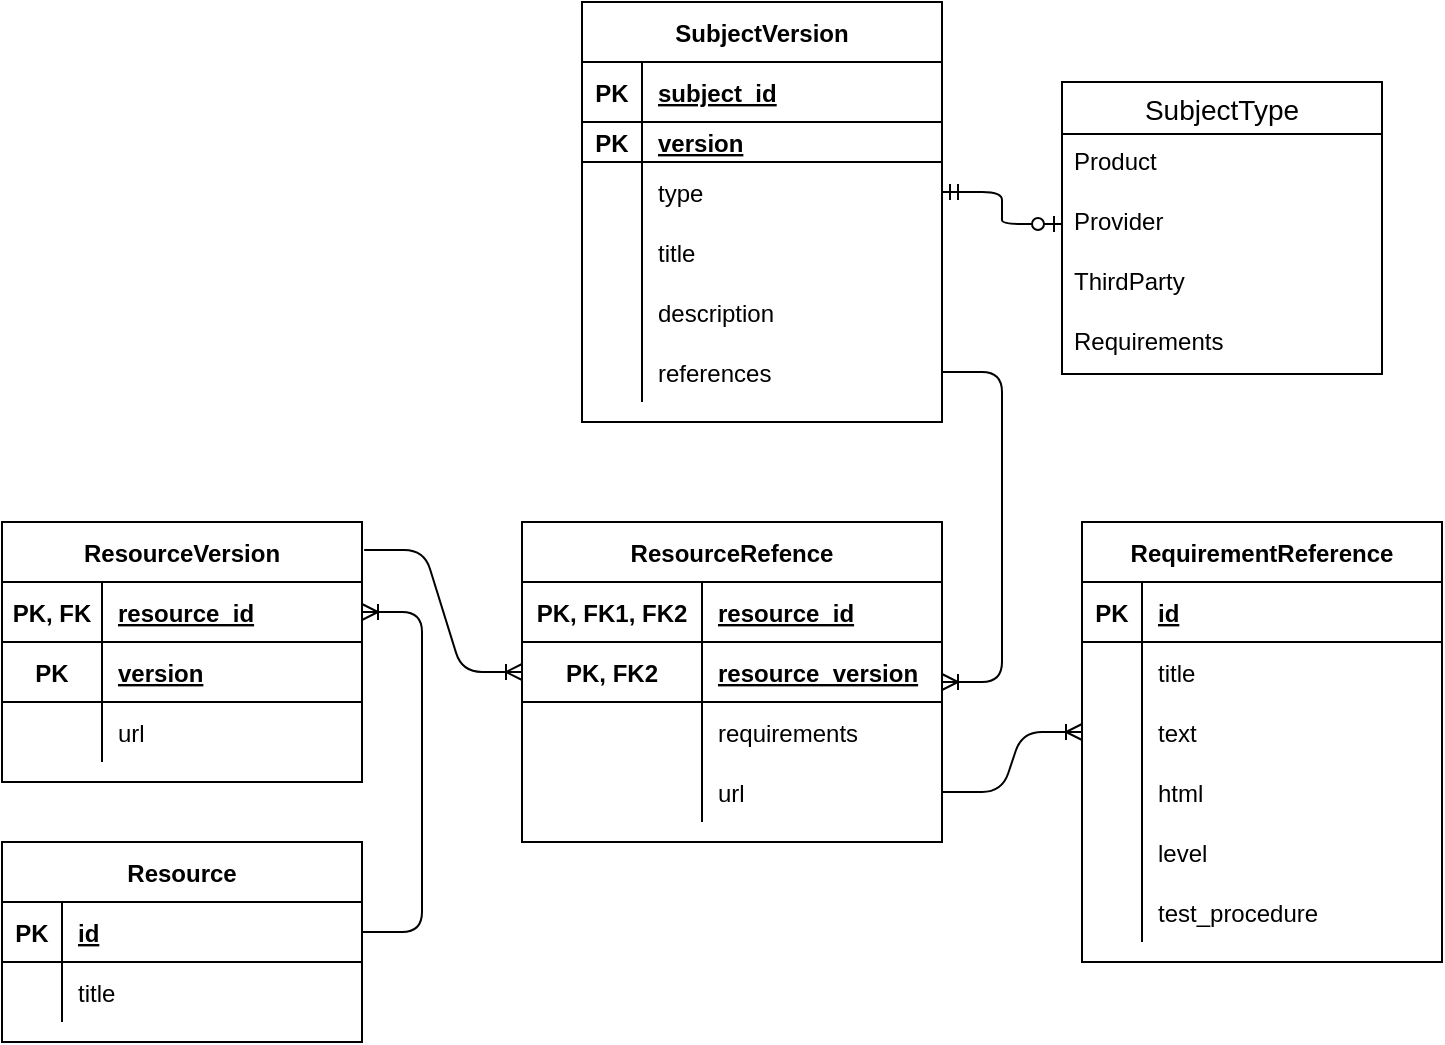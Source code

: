 <mxfile version="13.8.0" type="github">
  <diagram id="R2lEEEUBdFMjLlhIrx00" name="Page-1">
    <mxGraphModel dx="1085" dy="598" grid="1" gridSize="10" guides="1" tooltips="1" connect="1" arrows="1" fold="1" page="1" pageScale="1" pageWidth="850" pageHeight="1100" math="0" shadow="0" extFonts="Permanent Marker^https://fonts.googleapis.com/css?family=Permanent+Marker">
      <root>
        <mxCell id="0" />
        <mxCell id="1" parent="0" />
        <mxCell id="C-vyLk0tnHw3VtMMgP7b-13" value="SubjectVersion" style="shape=table;startSize=30;container=1;collapsible=1;childLayout=tableLayout;fixedRows=1;rowLines=0;fontStyle=1;align=center;resizeLast=1;" parent="1" vertex="1">
          <mxGeometry x="340" y="90" width="180" height="210" as="geometry" />
        </mxCell>
        <mxCell id="DWt9k8COlvQFSIsHi1i5-4" value="" style="shape=partialRectangle;collapsible=0;dropTarget=0;pointerEvents=0;fillColor=none;points=[[0,0.5],[1,0.5]];portConstraint=eastwest;top=0;left=0;right=0;bottom=1;" vertex="1" parent="C-vyLk0tnHw3VtMMgP7b-13">
          <mxGeometry y="30" width="180" height="30" as="geometry" />
        </mxCell>
        <mxCell id="DWt9k8COlvQFSIsHi1i5-5" value="PK" style="shape=partialRectangle;overflow=hidden;connectable=0;fillColor=none;top=0;left=0;bottom=0;right=0;fontStyle=1;" vertex="1" parent="DWt9k8COlvQFSIsHi1i5-4">
          <mxGeometry width="30" height="30" as="geometry" />
        </mxCell>
        <mxCell id="DWt9k8COlvQFSIsHi1i5-6" value="subject_id" style="shape=partialRectangle;overflow=hidden;connectable=0;fillColor=none;top=0;left=0;bottom=0;right=0;align=left;spacingLeft=6;fontStyle=5;" vertex="1" parent="DWt9k8COlvQFSIsHi1i5-4">
          <mxGeometry x="30" width="150" height="30" as="geometry" />
        </mxCell>
        <mxCell id="C-vyLk0tnHw3VtMMgP7b-14" value="" style="shape=partialRectangle;collapsible=0;dropTarget=0;pointerEvents=0;fillColor=none;points=[[0,0.5],[1,0.5]];portConstraint=eastwest;top=0;left=0;right=0;bottom=1;" parent="C-vyLk0tnHw3VtMMgP7b-13" vertex="1">
          <mxGeometry y="60" width="180" height="20" as="geometry" />
        </mxCell>
        <mxCell id="C-vyLk0tnHw3VtMMgP7b-15" value="PK" style="shape=partialRectangle;overflow=hidden;connectable=0;fillColor=none;top=0;left=0;bottom=0;right=0;fontStyle=1;" parent="C-vyLk0tnHw3VtMMgP7b-14" vertex="1">
          <mxGeometry width="30" height="20" as="geometry" />
        </mxCell>
        <mxCell id="C-vyLk0tnHw3VtMMgP7b-16" value="version" style="shape=partialRectangle;overflow=hidden;connectable=0;fillColor=none;top=0;left=0;bottom=0;right=0;align=left;spacingLeft=6;fontStyle=5;" parent="C-vyLk0tnHw3VtMMgP7b-14" vertex="1">
          <mxGeometry x="30" width="150" height="20" as="geometry" />
        </mxCell>
        <mxCell id="C-vyLk0tnHw3VtMMgP7b-17" value="" style="shape=partialRectangle;collapsible=0;dropTarget=0;pointerEvents=0;fillColor=none;points=[[0,0.5],[1,0.5]];portConstraint=eastwest;top=0;left=0;right=0;bottom=0;" parent="C-vyLk0tnHw3VtMMgP7b-13" vertex="1">
          <mxGeometry y="80" width="180" height="30" as="geometry" />
        </mxCell>
        <mxCell id="C-vyLk0tnHw3VtMMgP7b-18" value="" style="shape=partialRectangle;overflow=hidden;connectable=0;fillColor=none;top=0;left=0;bottom=0;right=0;" parent="C-vyLk0tnHw3VtMMgP7b-17" vertex="1">
          <mxGeometry width="30" height="30" as="geometry" />
        </mxCell>
        <mxCell id="C-vyLk0tnHw3VtMMgP7b-19" value="type" style="shape=partialRectangle;overflow=hidden;connectable=0;fillColor=none;top=0;left=0;bottom=0;right=0;align=left;spacingLeft=6;" parent="C-vyLk0tnHw3VtMMgP7b-17" vertex="1">
          <mxGeometry x="30" width="150" height="30" as="geometry" />
        </mxCell>
        <mxCell id="C-vyLk0tnHw3VtMMgP7b-20" value="" style="shape=partialRectangle;collapsible=0;dropTarget=0;pointerEvents=0;fillColor=none;points=[[0,0.5],[1,0.5]];portConstraint=eastwest;top=0;left=0;right=0;bottom=0;" parent="C-vyLk0tnHw3VtMMgP7b-13" vertex="1">
          <mxGeometry y="110" width="180" height="30" as="geometry" />
        </mxCell>
        <mxCell id="C-vyLk0tnHw3VtMMgP7b-21" value="" style="shape=partialRectangle;overflow=hidden;connectable=0;fillColor=none;top=0;left=0;bottom=0;right=0;" parent="C-vyLk0tnHw3VtMMgP7b-20" vertex="1">
          <mxGeometry width="30" height="30" as="geometry" />
        </mxCell>
        <mxCell id="C-vyLk0tnHw3VtMMgP7b-22" value="title" style="shape=partialRectangle;overflow=hidden;connectable=0;fillColor=none;top=0;left=0;bottom=0;right=0;align=left;spacingLeft=6;" parent="C-vyLk0tnHw3VtMMgP7b-20" vertex="1">
          <mxGeometry x="30" width="150" height="30" as="geometry" />
        </mxCell>
        <mxCell id="DWt9k8COlvQFSIsHi1i5-10" value="" style="shape=partialRectangle;collapsible=0;dropTarget=0;pointerEvents=0;fillColor=none;points=[[0,0.5],[1,0.5]];portConstraint=eastwest;top=0;left=0;right=0;bottom=0;" vertex="1" parent="C-vyLk0tnHw3VtMMgP7b-13">
          <mxGeometry y="140" width="180" height="30" as="geometry" />
        </mxCell>
        <mxCell id="DWt9k8COlvQFSIsHi1i5-11" value="" style="shape=partialRectangle;overflow=hidden;connectable=0;fillColor=none;top=0;left=0;bottom=0;right=0;" vertex="1" parent="DWt9k8COlvQFSIsHi1i5-10">
          <mxGeometry width="30" height="30" as="geometry" />
        </mxCell>
        <mxCell id="DWt9k8COlvQFSIsHi1i5-12" value="description" style="shape=partialRectangle;overflow=hidden;connectable=0;fillColor=none;top=0;left=0;bottom=0;right=0;align=left;spacingLeft=6;" vertex="1" parent="DWt9k8COlvQFSIsHi1i5-10">
          <mxGeometry x="30" width="150" height="30" as="geometry" />
        </mxCell>
        <mxCell id="DWt9k8COlvQFSIsHi1i5-7" value="" style="shape=partialRectangle;collapsible=0;dropTarget=0;pointerEvents=0;fillColor=none;points=[[0,0.5],[1,0.5]];portConstraint=eastwest;top=0;left=0;right=0;bottom=0;" vertex="1" parent="C-vyLk0tnHw3VtMMgP7b-13">
          <mxGeometry y="170" width="180" height="30" as="geometry" />
        </mxCell>
        <mxCell id="DWt9k8COlvQFSIsHi1i5-8" value="" style="shape=partialRectangle;overflow=hidden;connectable=0;fillColor=none;top=0;left=0;bottom=0;right=0;" vertex="1" parent="DWt9k8COlvQFSIsHi1i5-7">
          <mxGeometry width="30" height="30" as="geometry" />
        </mxCell>
        <mxCell id="DWt9k8COlvQFSIsHi1i5-9" value="references" style="shape=partialRectangle;overflow=hidden;connectable=0;fillColor=none;top=0;left=0;bottom=0;right=0;align=left;spacingLeft=6;" vertex="1" parent="DWt9k8COlvQFSIsHi1i5-7">
          <mxGeometry x="30" width="150" height="30" as="geometry" />
        </mxCell>
        <mxCell id="DWt9k8COlvQFSIsHi1i5-14" value="SubjectType" style="swimlane;fontStyle=0;childLayout=stackLayout;horizontal=1;startSize=26;horizontalStack=0;resizeParent=1;resizeParentMax=0;resizeLast=0;collapsible=1;marginBottom=0;align=center;fontSize=14;" vertex="1" parent="1">
          <mxGeometry x="580" y="130" width="160" height="146" as="geometry" />
        </mxCell>
        <mxCell id="DWt9k8COlvQFSIsHi1i5-15" value="Product" style="text;strokeColor=none;fillColor=none;spacingLeft=4;spacingRight=4;overflow=hidden;rotatable=0;points=[[0,0.5],[1,0.5]];portConstraint=eastwest;fontSize=12;" vertex="1" parent="DWt9k8COlvQFSIsHi1i5-14">
          <mxGeometry y="26" width="160" height="30" as="geometry" />
        </mxCell>
        <mxCell id="DWt9k8COlvQFSIsHi1i5-16" value="Provider" style="text;strokeColor=none;fillColor=none;spacingLeft=4;spacingRight=4;overflow=hidden;rotatable=0;points=[[0,0.5],[1,0.5]];portConstraint=eastwest;fontSize=12;" vertex="1" parent="DWt9k8COlvQFSIsHi1i5-14">
          <mxGeometry y="56" width="160" height="30" as="geometry" />
        </mxCell>
        <mxCell id="DWt9k8COlvQFSIsHi1i5-17" value="ThirdParty" style="text;strokeColor=none;fillColor=none;spacingLeft=4;spacingRight=4;overflow=hidden;rotatable=0;points=[[0,0.5],[1,0.5]];portConstraint=eastwest;fontSize=12;" vertex="1" parent="DWt9k8COlvQFSIsHi1i5-14">
          <mxGeometry y="86" width="160" height="30" as="geometry" />
        </mxCell>
        <mxCell id="DWt9k8COlvQFSIsHi1i5-19" value="Requirements" style="text;strokeColor=none;fillColor=none;spacingLeft=4;spacingRight=4;overflow=hidden;rotatable=0;points=[[0,0.5],[1,0.5]];portConstraint=eastwest;fontSize=12;" vertex="1" parent="DWt9k8COlvQFSIsHi1i5-14">
          <mxGeometry y="116" width="160" height="30" as="geometry" />
        </mxCell>
        <mxCell id="DWt9k8COlvQFSIsHi1i5-18" value="" style="edgeStyle=entityRelationEdgeStyle;fontSize=12;html=1;endArrow=ERzeroToOne;startArrow=ERmandOne;entryX=0;entryY=0.5;entryDx=0;entryDy=0;exitX=1;exitY=0.5;exitDx=0;exitDy=0;" edge="1" parent="1" source="C-vyLk0tnHw3VtMMgP7b-17" target="DWt9k8COlvQFSIsHi1i5-16">
          <mxGeometry width="100" height="100" relative="1" as="geometry">
            <mxPoint x="340" y="460" as="sourcePoint" />
            <mxPoint x="440" y="360" as="targetPoint" />
          </mxGeometry>
        </mxCell>
        <mxCell id="DWt9k8COlvQFSIsHi1i5-20" value="" style="edgeStyle=entityRelationEdgeStyle;fontSize=12;html=1;endArrow=ERoneToMany;exitX=1;exitY=0.5;exitDx=0;exitDy=0;" edge="1" parent="1" source="DWt9k8COlvQFSIsHi1i5-7" target="DWt9k8COlvQFSIsHi1i5-21">
          <mxGeometry width="100" height="100" relative="1" as="geometry">
            <mxPoint x="460" y="280" as="sourcePoint" />
            <mxPoint x="570" y="420" as="targetPoint" />
          </mxGeometry>
        </mxCell>
        <mxCell id="DWt9k8COlvQFSIsHi1i5-21" value="ResourceRefence" style="shape=table;startSize=30;container=1;collapsible=1;childLayout=tableLayout;fixedRows=1;rowLines=0;fontStyle=1;align=center;resizeLast=1;" vertex="1" parent="1">
          <mxGeometry x="310" y="350" width="210" height="160" as="geometry" />
        </mxCell>
        <mxCell id="DWt9k8COlvQFSIsHi1i5-34" value="" style="shape=partialRectangle;collapsible=0;dropTarget=0;pointerEvents=0;fillColor=none;top=0;left=0;bottom=1;right=0;points=[[0,0.5],[1,0.5]];portConstraint=eastwest;" vertex="1" parent="DWt9k8COlvQFSIsHi1i5-21">
          <mxGeometry y="30" width="210" height="30" as="geometry" />
        </mxCell>
        <mxCell id="DWt9k8COlvQFSIsHi1i5-35" value="PK, FK1, FK2" style="shape=partialRectangle;connectable=0;fillColor=none;top=0;left=0;bottom=0;right=0;fontStyle=1;overflow=hidden;" vertex="1" parent="DWt9k8COlvQFSIsHi1i5-34">
          <mxGeometry width="90" height="30" as="geometry" />
        </mxCell>
        <mxCell id="DWt9k8COlvQFSIsHi1i5-36" value="resource_id" style="shape=partialRectangle;connectable=0;fillColor=none;top=0;left=0;bottom=0;right=0;align=left;spacingLeft=6;fontStyle=5;overflow=hidden;" vertex="1" parent="DWt9k8COlvQFSIsHi1i5-34">
          <mxGeometry x="90" width="120" height="30" as="geometry" />
        </mxCell>
        <mxCell id="DWt9k8COlvQFSIsHi1i5-22" value="" style="shape=partialRectangle;collapsible=0;dropTarget=0;pointerEvents=0;fillColor=none;top=0;left=0;bottom=1;right=0;points=[[0,0.5],[1,0.5]];portConstraint=eastwest;" vertex="1" parent="DWt9k8COlvQFSIsHi1i5-21">
          <mxGeometry y="60" width="210" height="30" as="geometry" />
        </mxCell>
        <mxCell id="DWt9k8COlvQFSIsHi1i5-23" value="PK, FK2" style="shape=partialRectangle;connectable=0;fillColor=none;top=0;left=0;bottom=0;right=0;fontStyle=1;overflow=hidden;" vertex="1" parent="DWt9k8COlvQFSIsHi1i5-22">
          <mxGeometry width="90" height="30" as="geometry" />
        </mxCell>
        <mxCell id="DWt9k8COlvQFSIsHi1i5-24" value="resource_version" style="shape=partialRectangle;connectable=0;fillColor=none;top=0;left=0;bottom=0;right=0;align=left;spacingLeft=6;fontStyle=5;overflow=hidden;" vertex="1" parent="DWt9k8COlvQFSIsHi1i5-22">
          <mxGeometry x="90" width="120" height="30" as="geometry" />
        </mxCell>
        <mxCell id="DWt9k8COlvQFSIsHi1i5-71" value="" style="shape=partialRectangle;collapsible=0;dropTarget=0;pointerEvents=0;fillColor=none;top=0;left=0;bottom=0;right=0;points=[[0,0.5],[1,0.5]];portConstraint=eastwest;" vertex="1" parent="DWt9k8COlvQFSIsHi1i5-21">
          <mxGeometry y="90" width="210" height="30" as="geometry" />
        </mxCell>
        <mxCell id="DWt9k8COlvQFSIsHi1i5-72" value="" style="shape=partialRectangle;connectable=0;fillColor=none;top=0;left=0;bottom=0;right=0;editable=1;overflow=hidden;" vertex="1" parent="DWt9k8COlvQFSIsHi1i5-71">
          <mxGeometry width="90" height="30" as="geometry" />
        </mxCell>
        <mxCell id="DWt9k8COlvQFSIsHi1i5-73" value="requirements" style="shape=partialRectangle;connectable=0;fillColor=none;top=0;left=0;bottom=0;right=0;align=left;spacingLeft=6;overflow=hidden;" vertex="1" parent="DWt9k8COlvQFSIsHi1i5-71">
          <mxGeometry x="90" width="120" height="30" as="geometry" />
        </mxCell>
        <mxCell id="DWt9k8COlvQFSIsHi1i5-25" value="" style="shape=partialRectangle;collapsible=0;dropTarget=0;pointerEvents=0;fillColor=none;top=0;left=0;bottom=0;right=0;points=[[0,0.5],[1,0.5]];portConstraint=eastwest;" vertex="1" parent="DWt9k8COlvQFSIsHi1i5-21">
          <mxGeometry y="120" width="210" height="30" as="geometry" />
        </mxCell>
        <mxCell id="DWt9k8COlvQFSIsHi1i5-26" value="" style="shape=partialRectangle;connectable=0;fillColor=none;top=0;left=0;bottom=0;right=0;editable=1;overflow=hidden;" vertex="1" parent="DWt9k8COlvQFSIsHi1i5-25">
          <mxGeometry width="90" height="30" as="geometry" />
        </mxCell>
        <mxCell id="DWt9k8COlvQFSIsHi1i5-27" value="url" style="shape=partialRectangle;connectable=0;fillColor=none;top=0;left=0;bottom=0;right=0;align=left;spacingLeft=6;overflow=hidden;" vertex="1" parent="DWt9k8COlvQFSIsHi1i5-25">
          <mxGeometry x="90" width="120" height="30" as="geometry" />
        </mxCell>
        <mxCell id="DWt9k8COlvQFSIsHi1i5-57" value="" style="edgeStyle=entityRelationEdgeStyle;fontSize=12;html=1;endArrow=ERoneToMany;exitX=1;exitY=0.5;exitDx=0;exitDy=0;entryX=0;entryY=0.5;entryDx=0;entryDy=0;" edge="1" parent="1" source="DWt9k8COlvQFSIsHi1i5-25" target="DWt9k8COlvQFSIsHi1i5-44">
          <mxGeometry width="100" height="100" relative="1" as="geometry">
            <mxPoint x="600" y="450" as="sourcePoint" />
            <mxPoint x="600" y="640" as="targetPoint" />
          </mxGeometry>
        </mxCell>
        <mxCell id="DWt9k8COlvQFSIsHi1i5-77" value="" style="edgeStyle=entityRelationEdgeStyle;fontSize=12;html=1;endArrow=ERoneToMany;exitX=1.006;exitY=0.108;exitDx=0;exitDy=0;entryX=0;entryY=0.5;entryDx=0;entryDy=0;exitPerimeter=0;" edge="1" parent="1" source="DWt9k8COlvQFSIsHi1i5-58" target="DWt9k8COlvQFSIsHi1i5-22">
          <mxGeometry width="100" height="100" relative="1" as="geometry">
            <mxPoint x="420" y="590" as="sourcePoint" />
            <mxPoint x="520" y="490" as="targetPoint" />
          </mxGeometry>
        </mxCell>
        <mxCell id="DWt9k8COlvQFSIsHi1i5-91" value="" style="edgeStyle=entityRelationEdgeStyle;fontSize=12;html=1;endArrow=ERoneToMany;exitX=1;exitY=0.5;exitDx=0;exitDy=0;" edge="1" parent="1" source="DWt9k8COlvQFSIsHi1i5-79" target="DWt9k8COlvQFSIsHi1i5-59">
          <mxGeometry width="100" height="100" relative="1" as="geometry">
            <mxPoint x="220" y="635" as="sourcePoint" />
            <mxPoint x="520" y="460" as="targetPoint" />
          </mxGeometry>
        </mxCell>
        <mxCell id="DWt9k8COlvQFSIsHi1i5-37" value="RequirementReference" style="shape=table;startSize=30;container=1;collapsible=1;childLayout=tableLayout;fixedRows=1;rowLines=0;fontStyle=1;align=center;resizeLast=1;" vertex="1" parent="1">
          <mxGeometry x="590" y="350" width="180" height="220" as="geometry" />
        </mxCell>
        <mxCell id="DWt9k8COlvQFSIsHi1i5-38" value="" style="shape=partialRectangle;collapsible=0;dropTarget=0;pointerEvents=0;fillColor=none;top=0;left=0;bottom=1;right=0;points=[[0,0.5],[1,0.5]];portConstraint=eastwest;" vertex="1" parent="DWt9k8COlvQFSIsHi1i5-37">
          <mxGeometry y="30" width="180" height="30" as="geometry" />
        </mxCell>
        <mxCell id="DWt9k8COlvQFSIsHi1i5-39" value="PK" style="shape=partialRectangle;connectable=0;fillColor=none;top=0;left=0;bottom=0;right=0;fontStyle=1;overflow=hidden;" vertex="1" parent="DWt9k8COlvQFSIsHi1i5-38">
          <mxGeometry width="30" height="30" as="geometry" />
        </mxCell>
        <mxCell id="DWt9k8COlvQFSIsHi1i5-40" value="id" style="shape=partialRectangle;connectable=0;fillColor=none;top=0;left=0;bottom=0;right=0;align=left;spacingLeft=6;fontStyle=5;overflow=hidden;" vertex="1" parent="DWt9k8COlvQFSIsHi1i5-38">
          <mxGeometry x="30" width="150" height="30" as="geometry" />
        </mxCell>
        <mxCell id="DWt9k8COlvQFSIsHi1i5-41" value="" style="shape=partialRectangle;collapsible=0;dropTarget=0;pointerEvents=0;fillColor=none;top=0;left=0;bottom=0;right=0;points=[[0,0.5],[1,0.5]];portConstraint=eastwest;" vertex="1" parent="DWt9k8COlvQFSIsHi1i5-37">
          <mxGeometry y="60" width="180" height="30" as="geometry" />
        </mxCell>
        <mxCell id="DWt9k8COlvQFSIsHi1i5-42" value="" style="shape=partialRectangle;connectable=0;fillColor=none;top=0;left=0;bottom=0;right=0;editable=1;overflow=hidden;" vertex="1" parent="DWt9k8COlvQFSIsHi1i5-41">
          <mxGeometry width="30" height="30" as="geometry" />
        </mxCell>
        <mxCell id="DWt9k8COlvQFSIsHi1i5-43" value="title" style="shape=partialRectangle;connectable=0;fillColor=none;top=0;left=0;bottom=0;right=0;align=left;spacingLeft=6;overflow=hidden;" vertex="1" parent="DWt9k8COlvQFSIsHi1i5-41">
          <mxGeometry x="30" width="150" height="30" as="geometry" />
        </mxCell>
        <mxCell id="DWt9k8COlvQFSIsHi1i5-44" value="" style="shape=partialRectangle;collapsible=0;dropTarget=0;pointerEvents=0;fillColor=none;top=0;left=0;bottom=0;right=0;points=[[0,0.5],[1,0.5]];portConstraint=eastwest;" vertex="1" parent="DWt9k8COlvQFSIsHi1i5-37">
          <mxGeometry y="90" width="180" height="30" as="geometry" />
        </mxCell>
        <mxCell id="DWt9k8COlvQFSIsHi1i5-45" value="" style="shape=partialRectangle;connectable=0;fillColor=none;top=0;left=0;bottom=0;right=0;editable=1;overflow=hidden;" vertex="1" parent="DWt9k8COlvQFSIsHi1i5-44">
          <mxGeometry width="30" height="30" as="geometry" />
        </mxCell>
        <mxCell id="DWt9k8COlvQFSIsHi1i5-46" value="text" style="shape=partialRectangle;connectable=0;fillColor=none;top=0;left=0;bottom=0;right=0;align=left;spacingLeft=6;overflow=hidden;" vertex="1" parent="DWt9k8COlvQFSIsHi1i5-44">
          <mxGeometry x="30" width="150" height="30" as="geometry" />
        </mxCell>
        <mxCell id="DWt9k8COlvQFSIsHi1i5-50" value="" style="shape=partialRectangle;collapsible=0;dropTarget=0;pointerEvents=0;fillColor=none;top=0;left=0;bottom=0;right=0;points=[[0,0.5],[1,0.5]];portConstraint=eastwest;" vertex="1" parent="DWt9k8COlvQFSIsHi1i5-37">
          <mxGeometry y="120" width="180" height="30" as="geometry" />
        </mxCell>
        <mxCell id="DWt9k8COlvQFSIsHi1i5-51" value="" style="shape=partialRectangle;connectable=0;fillColor=none;top=0;left=0;bottom=0;right=0;editable=1;overflow=hidden;" vertex="1" parent="DWt9k8COlvQFSIsHi1i5-50">
          <mxGeometry width="30" height="30" as="geometry" />
        </mxCell>
        <mxCell id="DWt9k8COlvQFSIsHi1i5-52" value="html" style="shape=partialRectangle;connectable=0;fillColor=none;top=0;left=0;bottom=0;right=0;align=left;spacingLeft=6;overflow=hidden;" vertex="1" parent="DWt9k8COlvQFSIsHi1i5-50">
          <mxGeometry x="30" width="150" height="30" as="geometry" />
        </mxCell>
        <mxCell id="DWt9k8COlvQFSIsHi1i5-53" value="" style="shape=partialRectangle;collapsible=0;dropTarget=0;pointerEvents=0;fillColor=none;top=0;left=0;bottom=0;right=0;points=[[0,0.5],[1,0.5]];portConstraint=eastwest;" vertex="1" parent="DWt9k8COlvQFSIsHi1i5-37">
          <mxGeometry y="150" width="180" height="30" as="geometry" />
        </mxCell>
        <mxCell id="DWt9k8COlvQFSIsHi1i5-54" value="" style="shape=partialRectangle;connectable=0;fillColor=none;top=0;left=0;bottom=0;right=0;editable=1;overflow=hidden;" vertex="1" parent="DWt9k8COlvQFSIsHi1i5-53">
          <mxGeometry width="30" height="30" as="geometry" />
        </mxCell>
        <mxCell id="DWt9k8COlvQFSIsHi1i5-55" value="level" style="shape=partialRectangle;connectable=0;fillColor=none;top=0;left=0;bottom=0;right=0;align=left;spacingLeft=6;overflow=hidden;" vertex="1" parent="DWt9k8COlvQFSIsHi1i5-53">
          <mxGeometry x="30" width="150" height="30" as="geometry" />
        </mxCell>
        <mxCell id="DWt9k8COlvQFSIsHi1i5-47" value="" style="shape=partialRectangle;collapsible=0;dropTarget=0;pointerEvents=0;fillColor=none;top=0;left=0;bottom=0;right=0;points=[[0,0.5],[1,0.5]];portConstraint=eastwest;" vertex="1" parent="DWt9k8COlvQFSIsHi1i5-37">
          <mxGeometry y="180" width="180" height="30" as="geometry" />
        </mxCell>
        <mxCell id="DWt9k8COlvQFSIsHi1i5-48" value="" style="shape=partialRectangle;connectable=0;fillColor=none;top=0;left=0;bottom=0;right=0;editable=1;overflow=hidden;" vertex="1" parent="DWt9k8COlvQFSIsHi1i5-47">
          <mxGeometry width="30" height="30" as="geometry" />
        </mxCell>
        <mxCell id="DWt9k8COlvQFSIsHi1i5-49" value="test_procedure" style="shape=partialRectangle;connectable=0;fillColor=none;top=0;left=0;bottom=0;right=0;align=left;spacingLeft=6;overflow=hidden;" vertex="1" parent="DWt9k8COlvQFSIsHi1i5-47">
          <mxGeometry x="30" width="150" height="30" as="geometry" />
        </mxCell>
        <mxCell id="DWt9k8COlvQFSIsHi1i5-58" value="ResourceVersion" style="shape=table;startSize=30;container=1;collapsible=1;childLayout=tableLayout;fixedRows=1;rowLines=0;fontStyle=1;align=center;resizeLast=1;" vertex="1" parent="1">
          <mxGeometry x="50" y="350" width="180" height="130" as="geometry" />
        </mxCell>
        <mxCell id="DWt9k8COlvQFSIsHi1i5-59" value="" style="shape=partialRectangle;collapsible=0;dropTarget=0;pointerEvents=0;fillColor=none;top=0;left=0;bottom=1;right=0;points=[[0,0.5],[1,0.5]];portConstraint=eastwest;" vertex="1" parent="DWt9k8COlvQFSIsHi1i5-58">
          <mxGeometry y="30" width="180" height="30" as="geometry" />
        </mxCell>
        <mxCell id="DWt9k8COlvQFSIsHi1i5-60" value="PK, FK" style="shape=partialRectangle;connectable=0;fillColor=none;top=0;left=0;bottom=0;right=0;fontStyle=1;overflow=hidden;" vertex="1" parent="DWt9k8COlvQFSIsHi1i5-59">
          <mxGeometry width="50" height="30" as="geometry" />
        </mxCell>
        <mxCell id="DWt9k8COlvQFSIsHi1i5-61" value="resource_id" style="shape=partialRectangle;connectable=0;fillColor=none;top=0;left=0;bottom=0;right=0;align=left;spacingLeft=6;fontStyle=5;overflow=hidden;" vertex="1" parent="DWt9k8COlvQFSIsHi1i5-59">
          <mxGeometry x="50" width="130" height="30" as="geometry" />
        </mxCell>
        <mxCell id="DWt9k8COlvQFSIsHi1i5-74" value="" style="shape=partialRectangle;collapsible=0;dropTarget=0;pointerEvents=0;fillColor=none;top=0;left=0;bottom=1;right=0;points=[[0,0.5],[1,0.5]];portConstraint=eastwest;" vertex="1" parent="DWt9k8COlvQFSIsHi1i5-58">
          <mxGeometry y="60" width="180" height="30" as="geometry" />
        </mxCell>
        <mxCell id="DWt9k8COlvQFSIsHi1i5-75" value="PK" style="shape=partialRectangle;connectable=0;fillColor=none;top=0;left=0;bottom=0;right=0;fontStyle=1;overflow=hidden;" vertex="1" parent="DWt9k8COlvQFSIsHi1i5-74">
          <mxGeometry width="50" height="30" as="geometry" />
        </mxCell>
        <mxCell id="DWt9k8COlvQFSIsHi1i5-76" value="version" style="shape=partialRectangle;connectable=0;fillColor=none;top=0;left=0;bottom=0;right=0;align=left;spacingLeft=6;fontStyle=5;overflow=hidden;" vertex="1" parent="DWt9k8COlvQFSIsHi1i5-74">
          <mxGeometry x="50" width="130" height="30" as="geometry" />
        </mxCell>
        <mxCell id="DWt9k8COlvQFSIsHi1i5-62" value="" style="shape=partialRectangle;collapsible=0;dropTarget=0;pointerEvents=0;fillColor=none;top=0;left=0;bottom=0;right=0;points=[[0,0.5],[1,0.5]];portConstraint=eastwest;" vertex="1" parent="DWt9k8COlvQFSIsHi1i5-58">
          <mxGeometry y="90" width="180" height="30" as="geometry" />
        </mxCell>
        <mxCell id="DWt9k8COlvQFSIsHi1i5-63" value="" style="shape=partialRectangle;connectable=0;fillColor=none;top=0;left=0;bottom=0;right=0;editable=1;overflow=hidden;" vertex="1" parent="DWt9k8COlvQFSIsHi1i5-62">
          <mxGeometry width="50" height="30" as="geometry" />
        </mxCell>
        <mxCell id="DWt9k8COlvQFSIsHi1i5-64" value="url" style="shape=partialRectangle;connectable=0;fillColor=none;top=0;left=0;bottom=0;right=0;align=left;spacingLeft=6;overflow=hidden;" vertex="1" parent="DWt9k8COlvQFSIsHi1i5-62">
          <mxGeometry x="50" width="130" height="30" as="geometry" />
        </mxCell>
        <mxCell id="DWt9k8COlvQFSIsHi1i5-78" value="Resource" style="shape=table;startSize=30;container=1;collapsible=1;childLayout=tableLayout;fixedRows=1;rowLines=0;fontStyle=1;align=center;resizeLast=1;" vertex="1" parent="1">
          <mxGeometry x="50" y="510" width="180" height="100" as="geometry" />
        </mxCell>
        <mxCell id="DWt9k8COlvQFSIsHi1i5-79" value="" style="shape=partialRectangle;collapsible=0;dropTarget=0;pointerEvents=0;fillColor=none;top=0;left=0;bottom=1;right=0;points=[[0,0.5],[1,0.5]];portConstraint=eastwest;" vertex="1" parent="DWt9k8COlvQFSIsHi1i5-78">
          <mxGeometry y="30" width="180" height="30" as="geometry" />
        </mxCell>
        <mxCell id="DWt9k8COlvQFSIsHi1i5-80" value="PK" style="shape=partialRectangle;connectable=0;fillColor=none;top=0;left=0;bottom=0;right=0;fontStyle=1;overflow=hidden;" vertex="1" parent="DWt9k8COlvQFSIsHi1i5-79">
          <mxGeometry width="30" height="30" as="geometry" />
        </mxCell>
        <mxCell id="DWt9k8COlvQFSIsHi1i5-81" value="id" style="shape=partialRectangle;connectable=0;fillColor=none;top=0;left=0;bottom=0;right=0;align=left;spacingLeft=6;fontStyle=5;overflow=hidden;" vertex="1" parent="DWt9k8COlvQFSIsHi1i5-79">
          <mxGeometry x="30" width="150" height="30" as="geometry" />
        </mxCell>
        <mxCell id="DWt9k8COlvQFSIsHi1i5-82" value="" style="shape=partialRectangle;collapsible=0;dropTarget=0;pointerEvents=0;fillColor=none;top=0;left=0;bottom=0;right=0;points=[[0,0.5],[1,0.5]];portConstraint=eastwest;" vertex="1" parent="DWt9k8COlvQFSIsHi1i5-78">
          <mxGeometry y="60" width="180" height="30" as="geometry" />
        </mxCell>
        <mxCell id="DWt9k8COlvQFSIsHi1i5-83" value="" style="shape=partialRectangle;connectable=0;fillColor=none;top=0;left=0;bottom=0;right=0;editable=1;overflow=hidden;" vertex="1" parent="DWt9k8COlvQFSIsHi1i5-82">
          <mxGeometry width="30" height="30" as="geometry" />
        </mxCell>
        <mxCell id="DWt9k8COlvQFSIsHi1i5-84" value="title" style="shape=partialRectangle;connectable=0;fillColor=none;top=0;left=0;bottom=0;right=0;align=left;spacingLeft=6;overflow=hidden;" vertex="1" parent="DWt9k8COlvQFSIsHi1i5-82">
          <mxGeometry x="30" width="150" height="30" as="geometry" />
        </mxCell>
      </root>
    </mxGraphModel>
  </diagram>
</mxfile>
